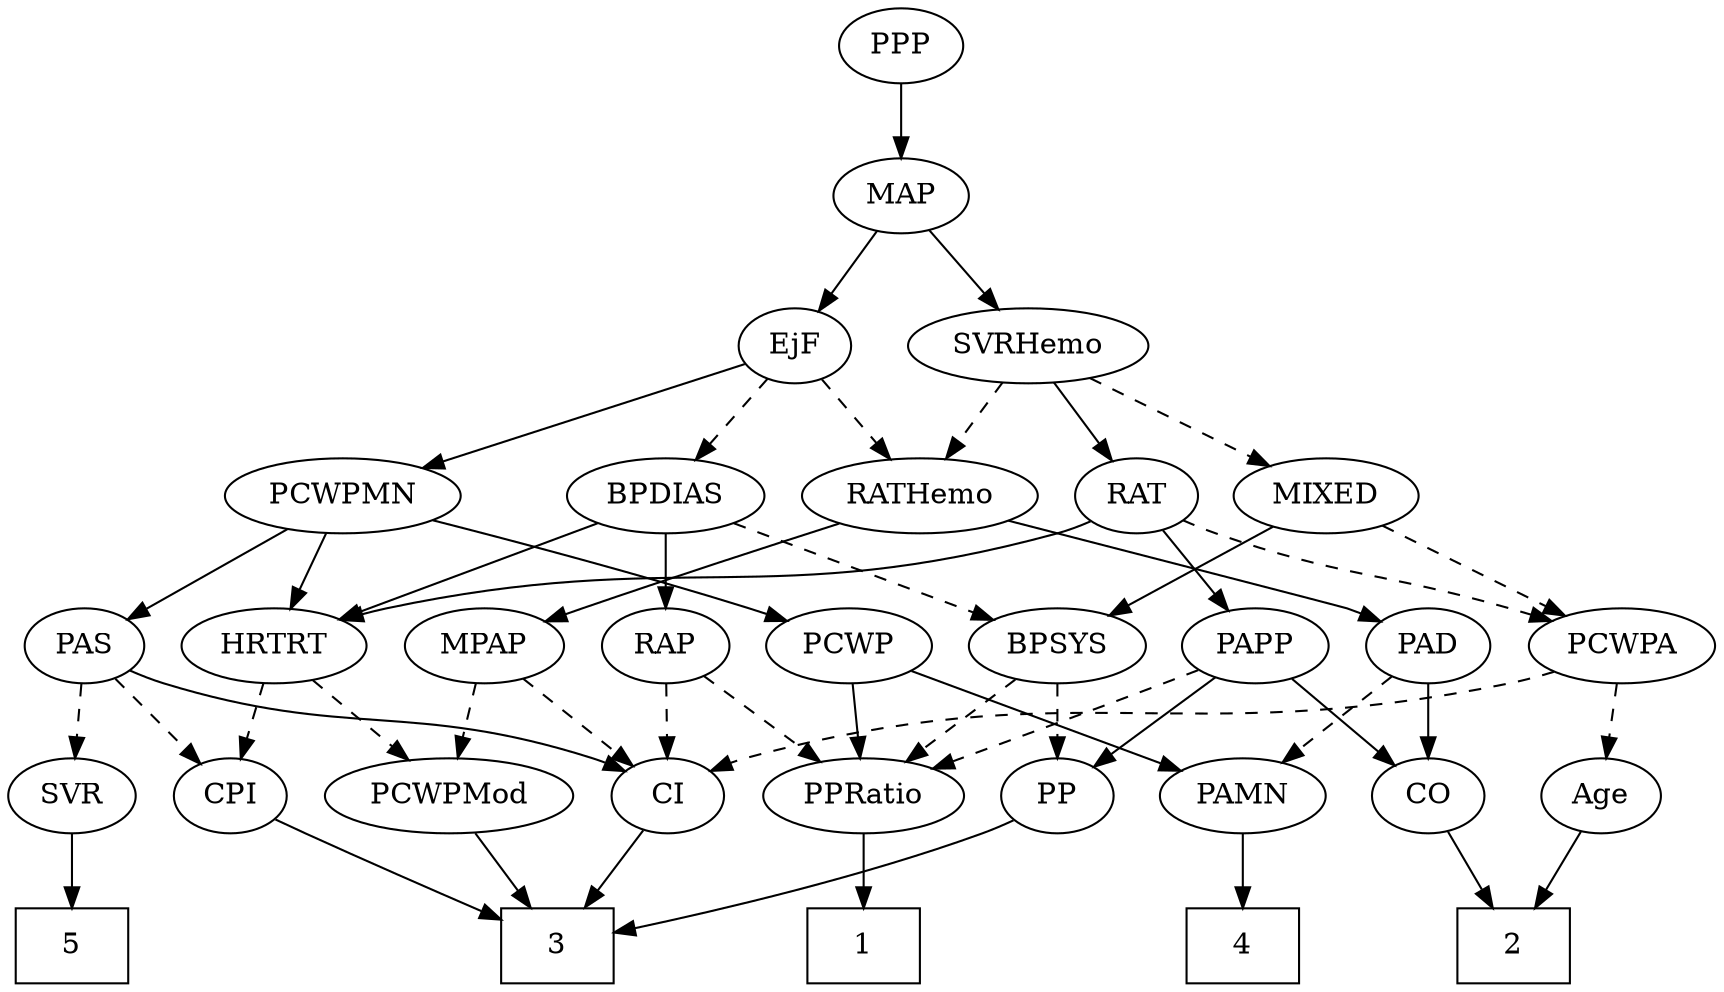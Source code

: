 strict digraph {
	graph [bb="0,0,761.54,468"];
	node [label="\N"];
	1	[height=0.5,
		pos="380.95,18",
		shape=box,
		width=0.75];
	2	[height=0.5,
		pos="671.95,18",
		shape=box,
		width=0.75];
	3	[height=0.5,
		pos="245.95,18",
		shape=box,
		width=0.75];
	4	[height=0.5,
		pos="548.95,18",
		shape=box,
		width=0.75];
	5	[height=0.5,
		pos="27.948,18",
		shape=box,
		width=0.75];
	Age	[height=0.5,
		pos="711.95,90",
		width=0.75];
	Age -> 2	[pos="e,681.73,36.124 702.67,72.765 697.96,64.525 692.13,54.317 686.81,45.016",
		style=solid];
	EjF	[height=0.5,
		pos="348.95,306",
		width=0.75];
	RATHemo	[height=0.5,
		pos="403.95,234",
		width=1.3721];
	EjF -> RATHemo	[pos="e,390.88,251.63 360.88,289.81 367.79,281.02 376.66,269.73 384.55,259.69",
		style=dashed];
	PCWPMN	[height=0.5,
		pos="151.95,234",
		width=1.3902];
	EjF -> PCWPMN	[pos="e,186.19,247.17 325.58,296.7 293.66,285.35 235.82,264.8 195.72,250.55",
		style=solid];
	BPDIAS	[height=0.5,
		pos="293.95,234",
		width=1.1735];
	EjF -> BPDIAS	[pos="e,307.01,251.63 337.01,289.81 330.1,281.02 321.24,269.73 313.35,259.69",
		style=dashed];
	RAP	[height=0.5,
		pos="293.95,162",
		width=0.77632];
	PPRatio	[height=0.5,
		pos="380.95,90",
		width=1.1013];
	RAP -> PPRatio	[pos="e,362.11,106.16 310.72,147.5 323.02,137.61 339.98,123.96 354.15,112.56",
		style=dashed];
	CI	[height=0.5,
		pos="294.95,90",
		width=0.75];
	RAP -> CI	[pos="e,294.7,108.1 294.19,143.7 294.3,135.98 294.44,126.71 294.56,118.11",
		style=dashed];
	MIXED	[height=0.5,
		pos="584.95,234",
		width=1.1193];
	BPSYS	[height=0.5,
		pos="465.95,162",
		width=1.0471];
	MIXED -> BPSYS	[pos="e,489,176.56 561.44,219.17 543.23,208.46 517.82,193.51 497.78,181.73",
		style=solid];
	PCWPA	[height=0.5,
		pos="719.95,162",
		width=1.1555];
	MIXED -> PCWPA	[pos="e,694.21,176.35 610.34,219.83 631.51,208.86 661.89,193.1 685.29,180.97",
		style=dashed];
	MPAP	[height=0.5,
		pos="212.95,162",
		width=0.97491];
	PCWPMod	[height=0.5,
		pos="197.95,90",
		width=1.4443];
	MPAP -> PCWPMod	[pos="e,201.65,108.28 209.32,144.05 207.65,136.26 205.62,126.82 203.75,118.08",
		style=dashed];
	MPAP -> CI	[pos="e,278.97,104.64 230.34,146.15 242.25,135.98 258.2,122.37 271.27,111.21",
		style=dashed];
	PP	[height=0.5,
		pos="465.95,90",
		width=0.75];
	BPSYS -> PP	[pos="e,465.95,108.1 465.95,143.7 465.95,135.98 465.95,126.71 465.95,118.11",
		style=dashed];
	BPSYS -> PPRatio	[pos="e,399.24,106.07 447.92,146.15 436.06,136.38 420.33,123.43 407.1,112.54",
		style=dashed];
	PAD	[height=0.5,
		pos="631.95,162",
		width=0.79437];
	CO	[height=0.5,
		pos="631.95,90",
		width=0.75];
	PAD -> CO	[pos="e,631.95,108.1 631.95,143.7 631.95,135.98 631.95,126.71 631.95,118.11",
		style=solid];
	PAMN	[height=0.5,
		pos="548.95,90",
		width=1.011];
	PAD -> PAMN	[pos="e,566.75,106.01 615.55,147.17 603.89,137.34 588,123.93 574.66,112.69",
		style=dashed];
	CO -> 2	[pos="e,662.16,36.124 641.22,72.765 645.93,64.525 651.77,54.317 657.08,45.016",
		style=solid];
	PAS	[height=0.5,
		pos="34.948,162",
		width=0.75];
	CPI	[height=0.5,
		pos="100.95,90",
		width=0.75];
	PAS -> CPI	[pos="e,86.971,105.82 48.944,146.15 57.957,136.6 69.839,123.99 79.97,113.25",
		style=dashed];
	SVR	[height=0.5,
		pos="27.948,90",
		width=0.77632];
	PAS -> SVR	[pos="e,29.658,108.1 33.217,143.7 32.446,135.98 31.519,126.71 30.659,118.11",
		style=dashed];
	PAS -> CI	[pos="e,274.37,101.8 55.524,150.2 60.478,147.9 65.822,145.67 70.948,144 151.83,117.63 178.06,134.37 258.95,108 260.87,107.37 262.82,106.67 \
264.77,105.91",
		style=solid];
	PAMN -> 4	[pos="e,548.95,36.104 548.95,71.697 548.95,63.983 548.95,54.712 548.95,46.112",
		style=solid];
	RATHemo -> MPAP	[pos="e,240.37,173.71 369.71,220.9 339.87,210.3 295.45,194.38 256.95,180 254.6,179.12 252.18,178.21 249.75,177.29",
		style=solid];
	RATHemo -> PAD	[pos="e,609.89,173.85 441.38,222.13 448.53,220.07 455.97,217.96 462.95,216 521.5,199.58 537.79,200.76 594.95,180 596.79,179.33 598.67,\
178.61 600.55,177.85",
		style=solid];
	CPI -> 3	[pos="e,218.77,32.119 122.34,78.671 145.25,67.615 181.99,49.876 209.48,36.607",
		style=solid];
	RAT	[height=0.5,
		pos="498.95,234",
		width=0.75827];
	RAT -> PCWPA	[pos="e,688.58,174.02 520.21,222.49 525.3,220.18 530.76,217.87 535.95,216 593.95,195.05 610.95,197.93 669.95,180 672.88,179.11 675.9,178.16 \
678.93,177.19",
		style=dashed];
	PAPP	[height=0.5,
		pos="553.95,162",
		width=0.88464];
	RAT -> PAPP	[pos="e,541.66,178.64 510.88,217.81 518.06,208.67 527.35,196.85 535.46,186.52",
		style=solid];
	HRTRT	[height=0.5,
		pos="119.95,162",
		width=1.1013];
	RAT -> HRTRT	[pos="e,149.19,174.28 478.24,222.13 473.04,219.78 467.39,217.54 461.95,216 335.73,180.19 296.75,209.67 168.95,180 165.6,179.22 162.16,\
178.3 158.74,177.29",
		style=solid];
	SVR -> 5	[pos="e,27.948,36.104 27.948,71.697 27.948,63.983 27.948,54.712 27.948,46.112",
		style=solid];
	PCWPMod -> 3	[pos="e,233.98,36.447 209.32,72.411 214.95,64.2 221.88,54.099 228.19,44.9",
		style=solid];
	PCWPA -> Age	[pos="e,713.9,108.1 717.97,143.7 717.09,135.98 716.03,126.71 715.05,118.11",
		style=dashed];
	PCWPA -> CI	[pos="e,315.63,101.93 689.85,149.57 683.36,147.44 676.48,145.44 669.95,144 522.42,111.49 477.61,148.06 331.95,108 329.65,107.37 327.31,\
106.61 324.99,105.76",
		style=dashed];
	PCWPMN -> PAS	[pos="e,54.317,174.59 127.13,218.15 108.37,206.93 82.598,191.51 63.071,179.83",
		style=solid];
	PCWP	[height=0.5,
		pos="374.95,162",
		width=0.97491];
	PCWPMN -> PCWP	[pos="e,348.08,173.78 190.64,222.52 227.09,212.42 283.09,196.3 330.95,180 333.48,179.14 336.08,178.22 338.69,177.27",
		style=solid];
	PCWPMN -> HRTRT	[pos="e,127.62,179.79 144.2,216.05 140.51,207.97 136,198.12 131.88,189.11",
		style=solid];
	SVRHemo	[height=0.5,
		pos="450.95,306",
		width=1.3902];
	SVRHemo -> MIXED	[pos="e,559.68,248.2 478.06,290.83 499.04,279.88 528.2,264.64 550.77,252.85",
		style=dashed];
	SVRHemo -> RATHemo	[pos="e,415.33,251.96 439.81,288.41 434.21,280.08 427.31,269.8 421.06,260.49",
		style=dashed];
	SVRHemo -> RAT	[pos="e,487.98,250.99 462.32,288.41 468.27,279.74 475.65,268.97 482.23,259.38",
		style=solid];
	BPDIAS -> RAP	[pos="e,293.95,180.1 293.95,215.7 293.95,207.98 293.95,198.71 293.95,190.11",
		style=solid];
	BPDIAS -> BPSYS	[pos="e,438.19,174.3 323.52,220.97 352.68,209.1 397.33,190.92 428.86,178.1",
		style=dashed];
	BPDIAS -> HRTRT	[pos="e,148.6,174.53 264.04,220.97 234.71,209.17 189.9,191.14 158.04,178.33",
		style=solid];
	MAP	[height=0.5,
		pos="395.95,378",
		width=0.84854];
	MAP -> EjF	[pos="e,359.57,322.82 385.28,361.12 379.39,352.34 371.95,341.26 365.34,331.42",
		style=solid];
	MAP -> SVRHemo	[pos="e,438.01,323.47 408.15,361.46 415.08,352.65 423.9,341.43 431.73,331.46",
		style=solid];
	PP -> 3	[pos="e,273.21,25.392 444.87,78.356 440.03,76.106 434.86,73.854 429.95,72 380.2,53.227 320.78,37.221 283.2,27.855",
		style=solid];
	PPP	[height=0.5,
		pos="395.95,450",
		width=0.75];
	PPP -> MAP	[pos="e,395.95,396.1 395.95,431.7 395.95,423.98 395.95,414.71 395.95,406.11",
		style=solid];
	PPRatio -> 1	[pos="e,380.95,36.104 380.95,71.697 380.95,63.983 380.95,54.712 380.95,46.112",
		style=solid];
	PCWP -> PAMN	[pos="e,521.54,102.03 401.75,150.22 431.34,138.31 479.14,119.08 512.21,105.78",
		style=solid];
	PCWP -> PPRatio	[pos="e,379.48,108.1 376.43,143.7 377.09,135.98 377.89,126.71 378.62,118.11",
		style=solid];
	CI -> 3	[pos="e,258.17,36.461 284.07,73.465 278.2,65.077 270.8,54.502 264.08,44.907",
		style=solid];
	PAPP -> CO	[pos="e,616.49,104.87 570.49,146.15 581.64,136.15 596.51,122.8 608.83,111.75",
		style=solid];
	PAPP -> PP	[pos="e,482.83,104.43 536.14,146.83 523.12,136.48 505.3,122.31 490.87,110.83",
		style=solid];
	PAPP -> PPRatio	[pos="e,409.83,102.49 528.81,150.53 523.57,148.36 518.08,146.1 512.95,144 481.52,131.18 445.79,116.85 419.44,106.32",
		style=dashed];
	HRTRT -> CPI	[pos="e,105.5,107.79 115.35,144.05 113.2,136.14 110.59,126.54 108.19,117.69",
		style=dashed];
	HRTRT -> PCWPMod	[pos="e,180.14,106.98 137.26,145.46 147.61,136.17 160.96,124.19 172.5,113.83",
		style=dashed];
}
